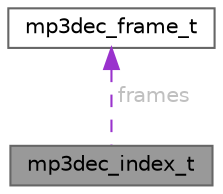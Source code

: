 digraph "mp3dec_index_t"
{
 // LATEX_PDF_SIZE
  bgcolor="transparent";
  edge [fontname=Helvetica,fontsize=10,labelfontname=Helvetica,labelfontsize=10];
  node [fontname=Helvetica,fontsize=10,shape=box,height=0.2,width=0.4];
  Node1 [id="Node000001",label="mp3dec_index_t",height=0.2,width=0.4,color="gray40", fillcolor="grey60", style="filled", fontcolor="black",tooltip=" "];
  Node2 -> Node1 [id="edge1_Node000001_Node000002",dir="back",color="darkorchid3",style="dashed",tooltip=" ",label=" frames",fontcolor="grey" ];
  Node2 [id="Node000002",label="mp3dec_frame_t",height=0.2,width=0.4,color="gray40", fillcolor="white", style="filled",URL="$structmp3dec__frame__t.html",tooltip=" "];
}

